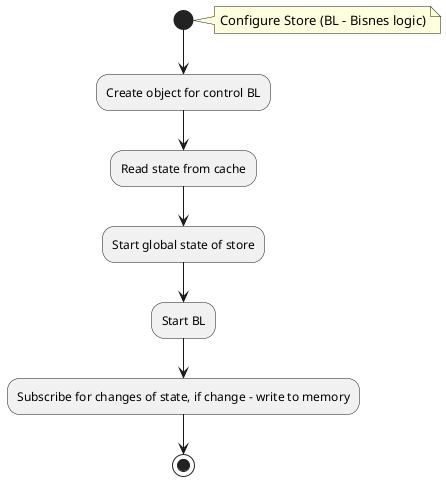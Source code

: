 @startuml


note right: Configure Store (BL - Bisnes logic)
(*)--> "Create object for control BL" 

--> "Read state from cache"

--> "Start global state of store"

--> "Start BL"

--> "Subscribe for changes of state, if change - write to memory"


-->(*)


@enduml